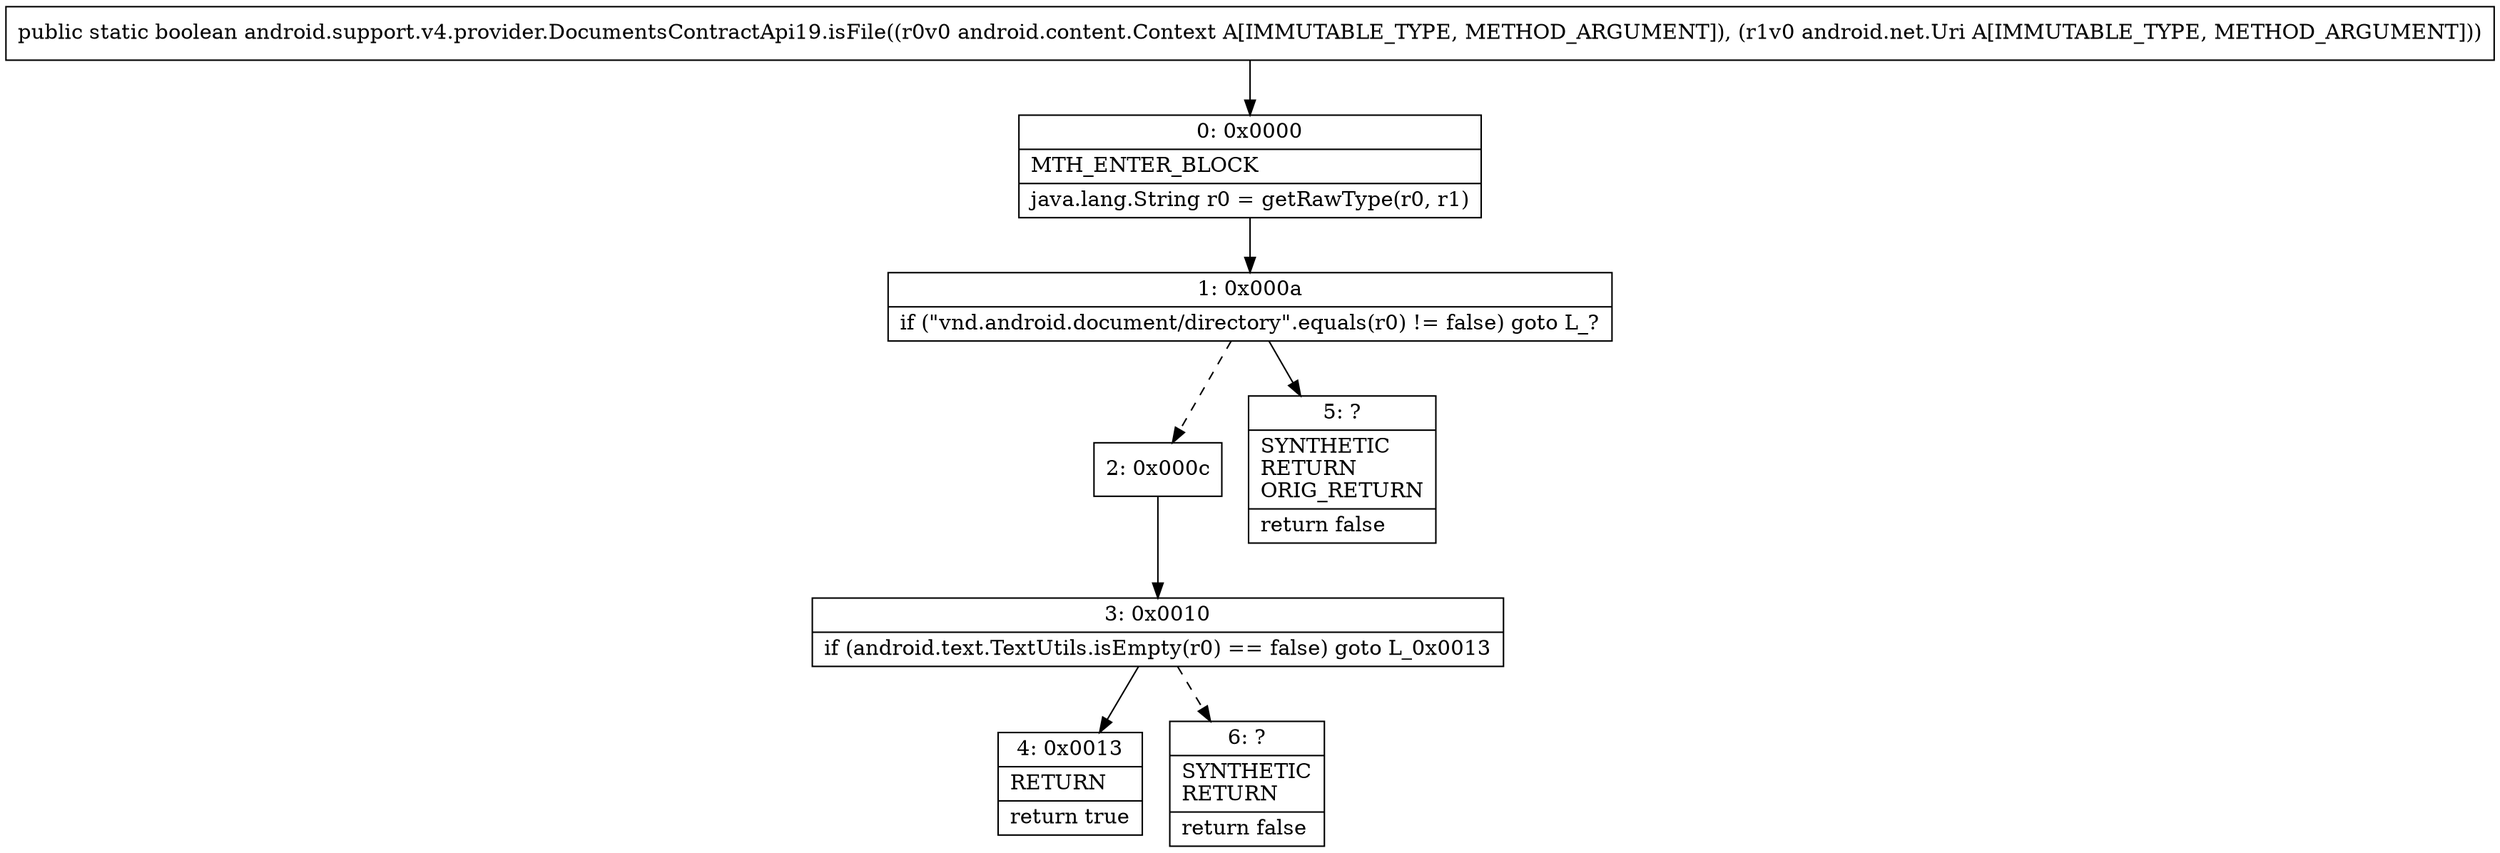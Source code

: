 digraph "CFG forandroid.support.v4.provider.DocumentsContractApi19.isFile(Landroid\/content\/Context;Landroid\/net\/Uri;)Z" {
Node_0 [shape=record,label="{0\:\ 0x0000|MTH_ENTER_BLOCK\l|java.lang.String r0 = getRawType(r0, r1)\l}"];
Node_1 [shape=record,label="{1\:\ 0x000a|if (\"vnd.android.document\/directory\".equals(r0) != false) goto L_?\l}"];
Node_2 [shape=record,label="{2\:\ 0x000c}"];
Node_3 [shape=record,label="{3\:\ 0x0010|if (android.text.TextUtils.isEmpty(r0) == false) goto L_0x0013\l}"];
Node_4 [shape=record,label="{4\:\ 0x0013|RETURN\l|return true\l}"];
Node_5 [shape=record,label="{5\:\ ?|SYNTHETIC\lRETURN\lORIG_RETURN\l|return false\l}"];
Node_6 [shape=record,label="{6\:\ ?|SYNTHETIC\lRETURN\l|return false\l}"];
MethodNode[shape=record,label="{public static boolean android.support.v4.provider.DocumentsContractApi19.isFile((r0v0 android.content.Context A[IMMUTABLE_TYPE, METHOD_ARGUMENT]), (r1v0 android.net.Uri A[IMMUTABLE_TYPE, METHOD_ARGUMENT])) }"];
MethodNode -> Node_0;
Node_0 -> Node_1;
Node_1 -> Node_2[style=dashed];
Node_1 -> Node_5;
Node_2 -> Node_3;
Node_3 -> Node_4;
Node_3 -> Node_6[style=dashed];
}

